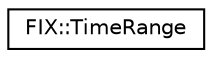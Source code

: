 digraph "Graphical Class Hierarchy"
{
  edge [fontname="Helvetica",fontsize="10",labelfontname="Helvetica",labelfontsize="10"];
  node [fontname="Helvetica",fontsize="10",shape=record];
  rankdir="LR";
  Node0 [label="FIX::TimeRange",height=0.2,width=0.4,color="black", fillcolor="white", style="filled",URL="$class_f_i_x_1_1_time_range.html",tooltip="Keeps track of when session is active. "];
}
